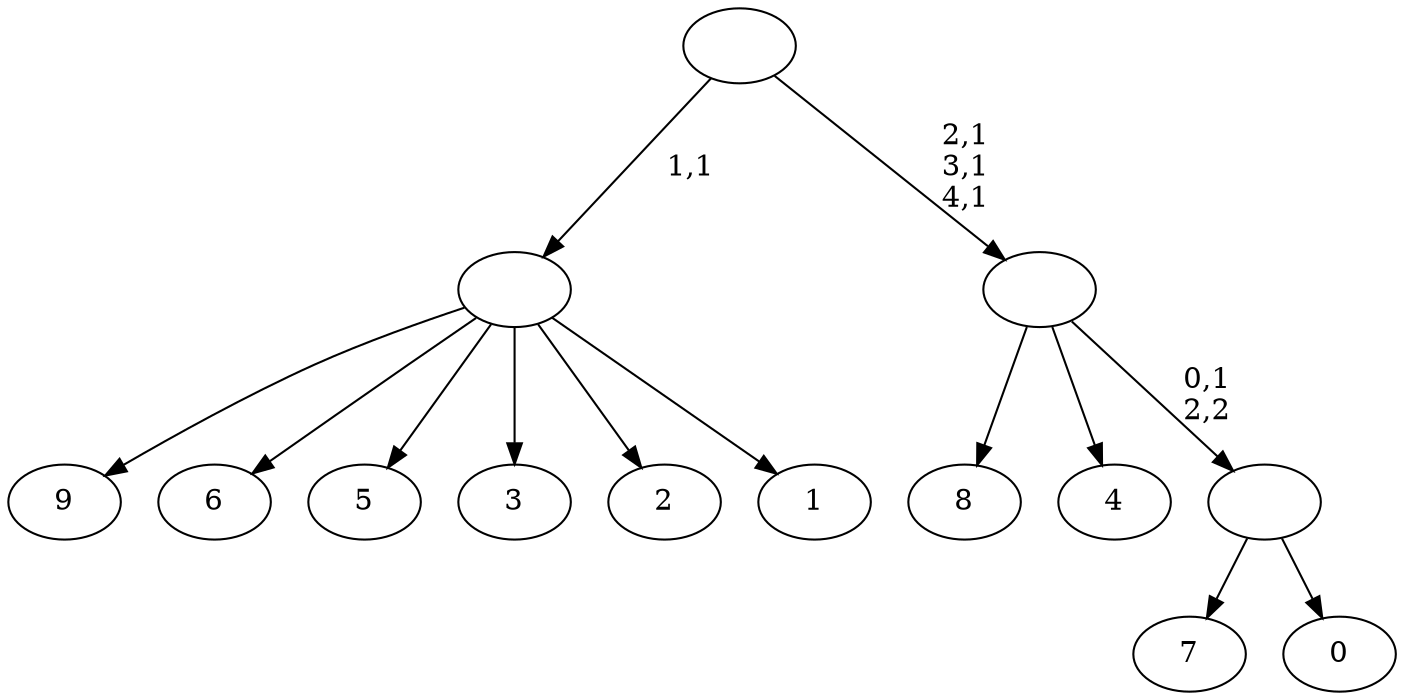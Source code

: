 digraph T {
	15 [label="9"]
	14 [label="8"]
	13 [label="7"]
	12 [label="6"]
	11 [label="5"]
	10 [label="4"]
	9 [label="3"]
	8 [label="2"]
	7 [label="1"]
	6 [label=""]
	5 [label="0"]
	4 [label=""]
	3 [label=""]
	0 [label=""]
	6 -> 15 [label=""]
	6 -> 12 [label=""]
	6 -> 11 [label=""]
	6 -> 9 [label=""]
	6 -> 8 [label=""]
	6 -> 7 [label=""]
	4 -> 13 [label=""]
	4 -> 5 [label=""]
	3 -> 14 [label=""]
	3 -> 10 [label=""]
	3 -> 4 [label="0,1\n2,2"]
	0 -> 3 [label="2,1\n3,1\n4,1"]
	0 -> 6 [label="1,1"]
}
